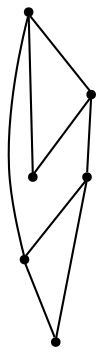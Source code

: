 graph {
  node [shape=point,comment="{\"directed\":false,\"doi\":\"10.1007/978-3-319-27261-0_17\",\"figure\":\"1 (3)\"}"]

  v0 [pos="1451.7312066532584,732.896399427858"]
  v1 [pos="1354.9440073420833,636.1103863077308"]
  v2 [pos="1354.9440073420833,732.896399427858"]
  v3 [pos="1258.1556316451806,636.1103863077308"]
  v4 [pos="1258.1556316451806,732.896399427858"]
  v5 [pos="1161.367255948278,636.1103863077308"]

  v5 -- v1 [id="-20",pos="1161.367255948278,636.1103863077308 1258.1545824362886,603.8483395425961 1258.1545824362886,603.8483395425961 1258.1545824362886,603.8483395425961 1354.9440073420833,636.1103863077308 1354.9440073420833,636.1103863077308 1354.9440073420833,636.1103863077308"]
  v4 -- v0 [id="-26",pos="1258.1556316451806,732.896399427858 1354.9450565509753,765.1594953890259 1354.9450565509753,765.1594953890259 1354.9450565509753,765.1594953890259 1451.7312066532584,732.896399427858 1451.7312066532584,732.896399427858 1451.7312066532584,732.896399427858"]
  v1 -- v2 [id="-35",pos="1354.9440073420833,636.1103863077308 1354.9440073420833,732.896399427858 1354.9440073420833,732.896399427858 1354.9440073420833,732.896399427858"]
  v2 -- v0 [id="-51",pos="1354.9440073420833,732.896399427858 1451.7312066532584,732.896399427858 1451.7312066532584,732.896399427858 1451.7312066532584,732.896399427858"]
  v5 -- v4 [id="-57",pos="1161.367255948278,636.1103863077308 1258.1556316451806,732.896399427858 1258.1556316451806,732.896399427858 1258.1556316451806,732.896399427858"]
  v0 -- v1 [id="-58",pos="1451.7312066532584,732.896399427858 1354.9440073420833,636.1103863077308 1354.9440073420833,636.1103863077308 1354.9440073420833,636.1103863077308"]
  v3 -- v5 [id="-59",pos="1258.1556316451806,636.1103863077308 1161.367255948278,636.1103863077308 1161.367255948278,636.1103863077308 1161.367255948278,636.1103863077308"]
  v4 -- v3 [id="-61",pos="1258.1556316451806,732.896399427858 1258.1556316451806,636.1103863077308 1258.1556316451806,636.1103863077308 1258.1556316451806,636.1103863077308"]
}